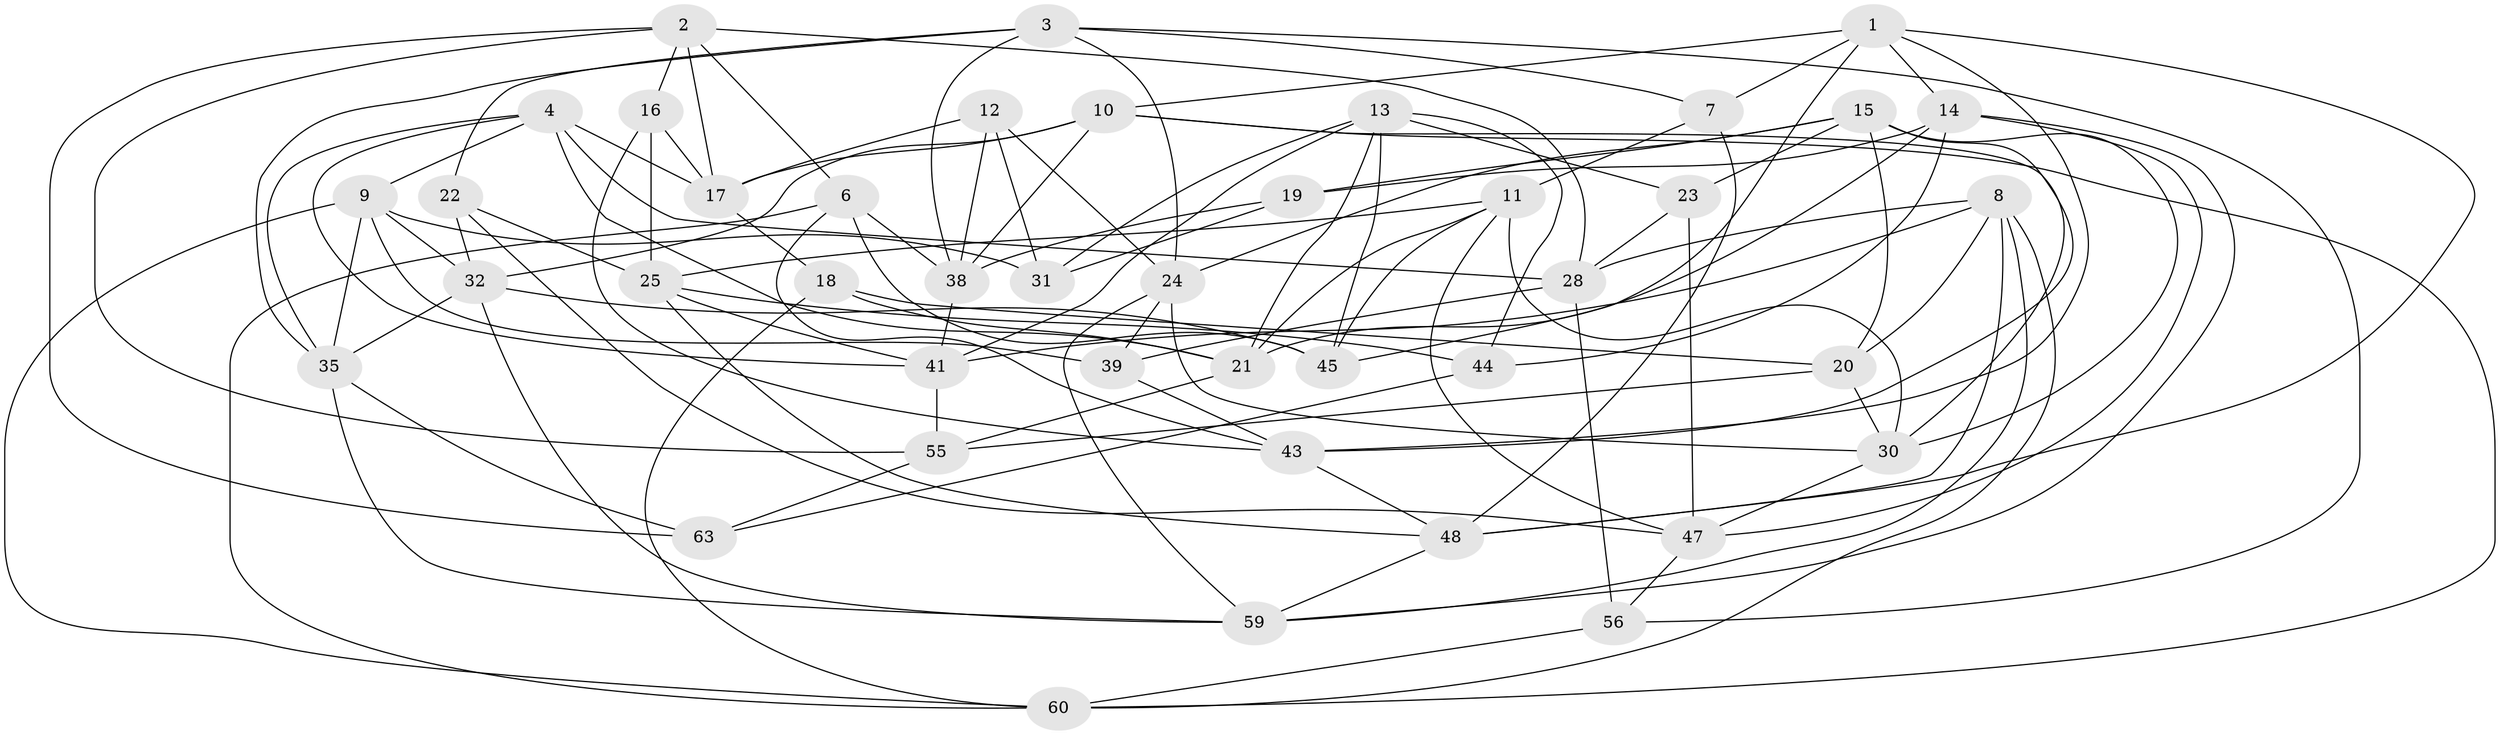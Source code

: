 // original degree distribution, {4: 1.0}
// Generated by graph-tools (version 1.1) at 2025/42/03/06/25 10:42:18]
// undirected, 42 vertices, 112 edges
graph export_dot {
graph [start="1"]
  node [color=gray90,style=filled];
  1 [super="+49"];
  2 [super="+5"];
  3 [super="+26"];
  4 [super="+42"];
  6 [super="+66"];
  7;
  8 [super="+36"];
  9 [super="+33"];
  10 [super="+34"];
  11 [super="+52"];
  12;
  13 [super="+67"];
  14 [super="+27"];
  15 [super="+46"];
  16;
  17 [super="+29"];
  18;
  19;
  20 [super="+37"];
  21 [super="+50"];
  22;
  23;
  24 [super="+53"];
  25 [super="+71"];
  28 [super="+65"];
  30 [super="+54"];
  31;
  32 [super="+61"];
  35 [super="+51"];
  38 [super="+40"];
  39;
  41 [super="+62"];
  43 [super="+70"];
  44;
  45 [super="+58"];
  47 [super="+57"];
  48 [super="+72"];
  55 [super="+68"];
  56;
  59 [super="+69"];
  60 [super="+64"];
  63;
  1 -- 48;
  1 -- 10;
  1 -- 45;
  1 -- 7;
  1 -- 43;
  1 -- 14;
  2 -- 28;
  2 -- 17;
  2 -- 55;
  2 -- 16;
  2 -- 6;
  2 -- 63;
  3 -- 22;
  3 -- 7;
  3 -- 56;
  3 -- 24;
  3 -- 35;
  3 -- 38;
  4 -- 17;
  4 -- 9;
  4 -- 21;
  4 -- 41;
  4 -- 28;
  4 -- 35;
  6 -- 38;
  6 -- 43;
  6 -- 60;
  6 -- 45 [weight=2];
  7 -- 48;
  7 -- 11;
  8 -- 20;
  8 -- 41;
  8 -- 59;
  8 -- 28;
  8 -- 60;
  8 -- 48;
  9 -- 35;
  9 -- 32;
  9 -- 60;
  9 -- 39;
  9 -- 31;
  10 -- 60;
  10 -- 32;
  10 -- 38;
  10 -- 17;
  10 -- 30;
  11 -- 30;
  11 -- 45;
  11 -- 47;
  11 -- 25;
  11 -- 21;
  12 -- 24;
  12 -- 17;
  12 -- 31;
  12 -- 38;
  13 -- 44;
  13 -- 45;
  13 -- 21;
  13 -- 41;
  13 -- 31;
  13 -- 23;
  14 -- 47;
  14 -- 44;
  14 -- 21;
  14 -- 19;
  14 -- 59;
  15 -- 23;
  15 -- 19;
  15 -- 30;
  15 -- 43;
  15 -- 24;
  15 -- 20;
  16 -- 43;
  16 -- 17;
  16 -- 25;
  17 -- 18;
  18 -- 21;
  18 -- 20;
  18 -- 60;
  19 -- 31;
  19 -- 38;
  20 -- 30;
  20 -- 55 [weight=2];
  21 -- 55;
  22 -- 47;
  22 -- 25;
  22 -- 32;
  23 -- 28;
  23 -- 47;
  24 -- 30;
  24 -- 59;
  24 -- 39;
  25 -- 41;
  25 -- 44;
  25 -- 48;
  28 -- 39;
  28 -- 56;
  30 -- 47;
  32 -- 45;
  32 -- 59;
  32 -- 35;
  35 -- 59;
  35 -- 63;
  38 -- 41;
  39 -- 43;
  41 -- 55;
  43 -- 48;
  44 -- 63;
  47 -- 56;
  48 -- 59;
  55 -- 63;
  56 -- 60;
}
